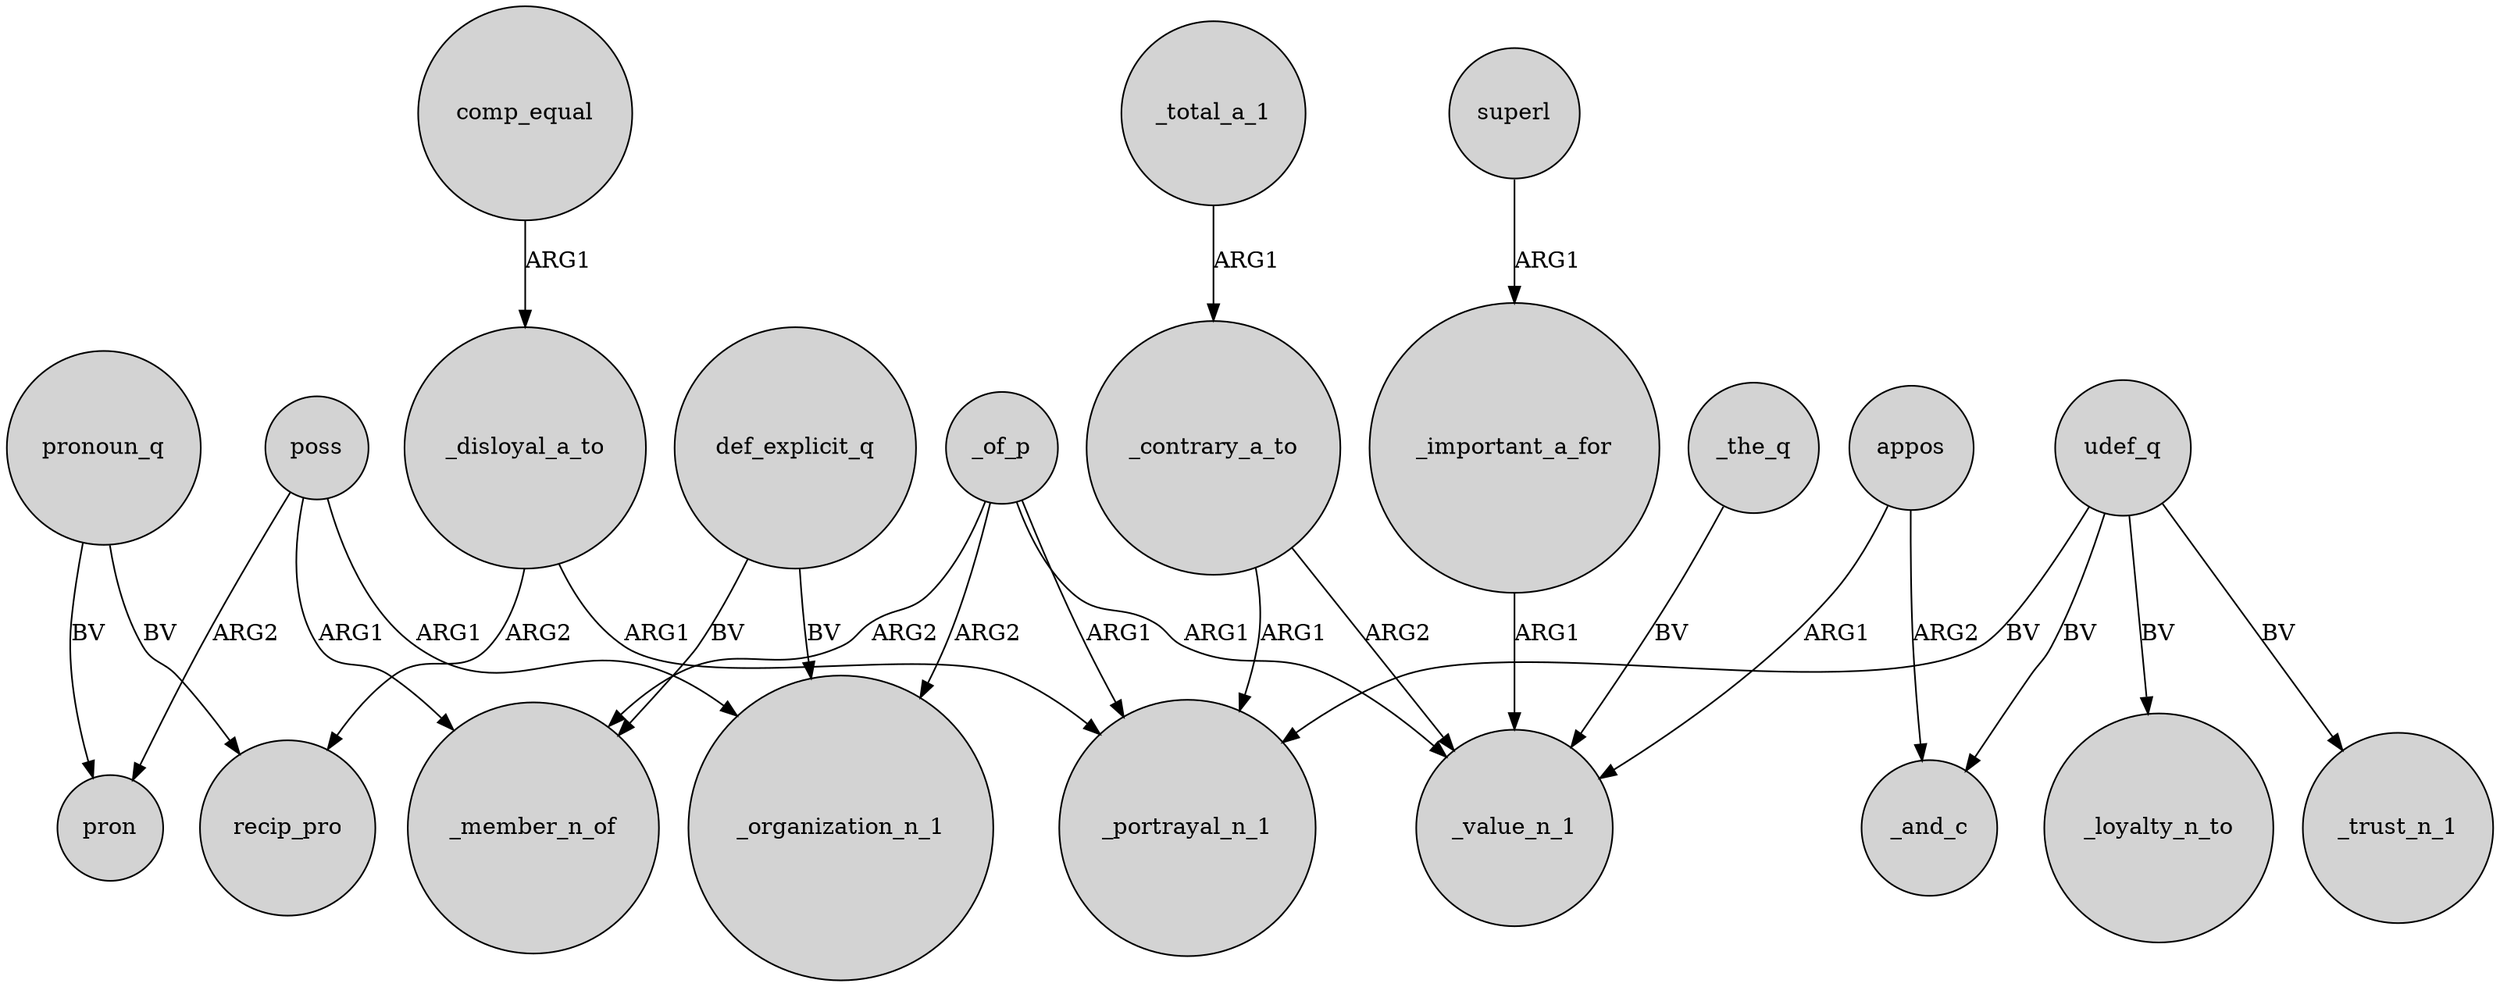 digraph {
	node [shape=circle style=filled]
	udef_q -> _portrayal_n_1 [label=BV]
	_disloyal_a_to -> recip_pro [label=ARG2]
	poss -> pron [label=ARG2]
	_disloyal_a_to -> _portrayal_n_1 [label=ARG1]
	_important_a_for -> _value_n_1 [label=ARG1]
	_contrary_a_to -> _value_n_1 [label=ARG2]
	_of_p -> _value_n_1 [label=ARG1]
	def_explicit_q -> _member_n_of [label=BV]
	superl -> _important_a_for [label=ARG1]
	appos -> _value_n_1 [label=ARG1]
	pronoun_q -> pron [label=BV]
	poss -> _member_n_of [label=ARG1]
	udef_q -> _trust_n_1 [label=BV]
	udef_q -> _loyalty_n_to [label=BV]
	_of_p -> _member_n_of [label=ARG2]
	_of_p -> _portrayal_n_1 [label=ARG1]
	pronoun_q -> recip_pro [label=BV]
	appos -> _and_c [label=ARG2]
	_contrary_a_to -> _portrayal_n_1 [label=ARG1]
	comp_equal -> _disloyal_a_to [label=ARG1]
	_of_p -> _organization_n_1 [label=ARG2]
	poss -> _organization_n_1 [label=ARG1]
	_the_q -> _value_n_1 [label=BV]
	_total_a_1 -> _contrary_a_to [label=ARG1]
	udef_q -> _and_c [label=BV]
	def_explicit_q -> _organization_n_1 [label=BV]
}
